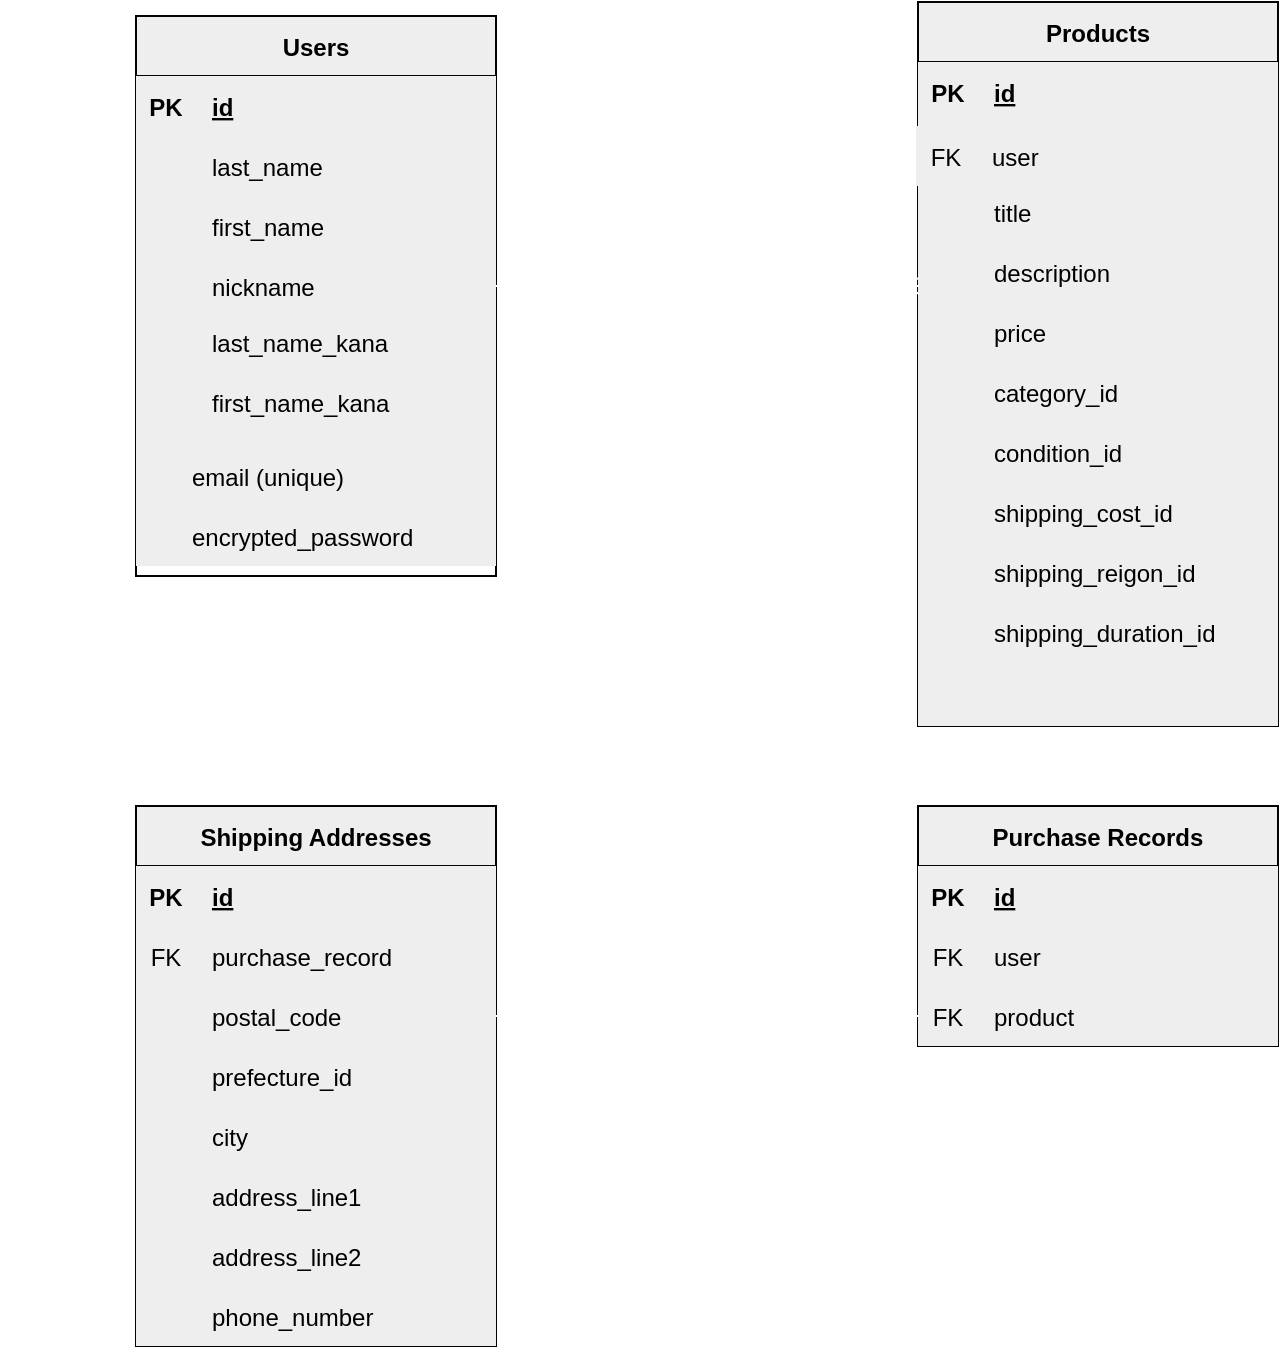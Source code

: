 <mxfile>
    <diagram id="kZpBhg-hhBpzL4kEVXq7" name="ページ1">
        <mxGraphModel dx="962" dy="633" grid="1" gridSize="10" guides="1" tooltips="1" connect="1" arrows="1" fold="1" page="1" pageScale="1" pageWidth="827" pageHeight="1169" math="0" shadow="0">
            <root>
                <mxCell id="0"/>
                <mxCell id="1" parent="0"/>
                <mxCell id="160" style="edgeStyle=none;html=1;entryX=0;entryY=0;entryDx=0;entryDy=0;startArrow=none;startFill=0;endArrow=ERmany;endFill=0;strokeColor=#FFFFFF;" parent="1" target="99" edge="1">
                    <mxGeometry relative="1" as="geometry">
                        <mxPoint x="290" y="300" as="sourcePoint"/>
                    </mxGeometry>
                </mxCell>
                <mxCell id="6" value="Users" style="shape=table;startSize=30;container=1;collapsible=1;childLayout=tableLayout;fixedRows=1;rowLines=0;fontStyle=1;align=center;resizeLast=1;strokeColor=#030303;fillColor=#eeeeee;fontColor=#000000;" parent="1" vertex="1">
                    <mxGeometry x="110" y="85" width="180" height="280" as="geometry"/>
                </mxCell>
                <mxCell id="7" value="" style="shape=tableRow;horizontal=0;startSize=0;swimlaneHead=0;swimlaneBody=0;fillColor=#eeeeee;collapsible=0;dropTarget=0;points=[[0,0.5],[1,0.5]];portConstraint=eastwest;top=0;left=0;right=0;bottom=1;strokeColor=#030303;fontColor=#000000;" parent="6" vertex="1">
                    <mxGeometry y="30" width="180" height="30" as="geometry"/>
                </mxCell>
                <mxCell id="8" value="PK" style="shape=partialRectangle;connectable=0;fillColor=#eeeeee;top=0;left=0;bottom=0;right=0;fontStyle=1;overflow=hidden;strokeColor=#030303;fontColor=#000000;" parent="7" vertex="1">
                    <mxGeometry width="30" height="30" as="geometry">
                        <mxRectangle width="30" height="30" as="alternateBounds"/>
                    </mxGeometry>
                </mxCell>
                <mxCell id="9" value="id" style="shape=partialRectangle;connectable=0;fillColor=#eeeeee;top=0;left=0;bottom=0;right=0;align=left;spacingLeft=6;fontStyle=5;overflow=hidden;strokeColor=#030303;fontColor=#000000;" parent="7" vertex="1">
                    <mxGeometry x="30" width="150" height="30" as="geometry">
                        <mxRectangle width="150" height="30" as="alternateBounds"/>
                    </mxGeometry>
                </mxCell>
                <mxCell id="10" value="" style="shape=tableRow;horizontal=0;startSize=0;swimlaneHead=0;swimlaneBody=0;fillColor=#eeeeee;collapsible=0;dropTarget=0;points=[[0,0.5],[1,0.5]];portConstraint=eastwest;top=0;left=0;right=0;bottom=0;strokeColor=#030303;fontColor=#000000;" parent="6" vertex="1">
                    <mxGeometry y="60" width="180" height="30" as="geometry"/>
                </mxCell>
                <mxCell id="11" value="" style="shape=partialRectangle;connectable=0;fillColor=#eeeeee;top=0;left=0;bottom=0;right=0;editable=1;overflow=hidden;strokeColor=#030303;fontColor=#000000;" parent="10" vertex="1">
                    <mxGeometry width="30" height="30" as="geometry">
                        <mxRectangle width="30" height="30" as="alternateBounds"/>
                    </mxGeometry>
                </mxCell>
                <mxCell id="12" value="last_name" style="shape=partialRectangle;connectable=0;fillColor=#eeeeee;top=0;left=0;bottom=0;right=0;align=left;spacingLeft=6;overflow=hidden;strokeColor=#030303;fontColor=#000000;" parent="10" vertex="1">
                    <mxGeometry x="30" width="150" height="30" as="geometry">
                        <mxRectangle width="150" height="30" as="alternateBounds"/>
                    </mxGeometry>
                </mxCell>
                <mxCell id="13" value="" style="shape=tableRow;horizontal=0;startSize=0;swimlaneHead=0;swimlaneBody=0;fillColor=#eeeeee;collapsible=0;dropTarget=0;points=[[0,0.5],[1,0.5]];portConstraint=eastwest;top=0;left=0;right=0;bottom=0;strokeColor=#030303;fontColor=#000000;" parent="6" vertex="1">
                    <mxGeometry y="90" width="180" height="30" as="geometry"/>
                </mxCell>
                <mxCell id="14" value="" style="shape=partialRectangle;connectable=0;fillColor=#eeeeee;top=0;left=0;bottom=0;right=0;editable=1;overflow=hidden;strokeColor=#030303;fontColor=#000000;" parent="13" vertex="1">
                    <mxGeometry width="30" height="30" as="geometry">
                        <mxRectangle width="30" height="30" as="alternateBounds"/>
                    </mxGeometry>
                </mxCell>
                <mxCell id="15" value="first_name" style="shape=partialRectangle;connectable=0;fillColor=#eeeeee;top=0;left=0;bottom=0;right=0;align=left;spacingLeft=6;overflow=hidden;strokeColor=#030303;fontColor=#000000;" parent="13" vertex="1">
                    <mxGeometry x="30" width="150" height="30" as="geometry">
                        <mxRectangle width="150" height="30" as="alternateBounds"/>
                    </mxGeometry>
                </mxCell>
                <mxCell id="16" value="" style="shape=tableRow;horizontal=0;startSize=0;swimlaneHead=0;swimlaneBody=0;fillColor=#eeeeee;collapsible=0;dropTarget=0;points=[[0,0.5],[1,0.5]];portConstraint=eastwest;top=0;left=0;right=0;bottom=0;strokeColor=#030303;fontColor=#000000;" parent="6" vertex="1">
                    <mxGeometry y="120" width="180" height="30" as="geometry"/>
                </mxCell>
                <mxCell id="17" value="" style="shape=partialRectangle;connectable=0;fillColor=#eeeeee;top=0;left=0;bottom=0;right=0;editable=1;overflow=hidden;strokeColor=#030303;fontColor=#000000;" parent="16" vertex="1">
                    <mxGeometry width="30" height="30" as="geometry">
                        <mxRectangle width="30" height="30" as="alternateBounds"/>
                    </mxGeometry>
                </mxCell>
                <mxCell id="18" value="nickname" style="shape=partialRectangle;connectable=0;fillColor=#eeeeee;top=0;left=0;bottom=0;right=0;align=left;spacingLeft=6;overflow=hidden;strokeColor=#030303;fontColor=#000000;" parent="16" vertex="1">
                    <mxGeometry x="30" width="150" height="30" as="geometry">
                        <mxRectangle width="150" height="30" as="alternateBounds"/>
                    </mxGeometry>
                </mxCell>
                <mxCell id="65" style="shape=tableRow;horizontal=0;startSize=0;swimlaneHead=0;swimlaneBody=0;fillColor=#eeeeee;collapsible=0;dropTarget=0;points=[[0,0.5],[1,0.5]];portConstraint=eastwest;top=0;left=0;right=0;bottom=0;strokeColor=#030303;fontColor=#000000;" parent="6" vertex="1">
                    <mxGeometry y="150" width="180" height="35" as="geometry"/>
                </mxCell>
                <mxCell id="66" style="shape=partialRectangle;connectable=0;fillColor=#eeeeee;top=0;left=0;bottom=0;right=0;editable=1;overflow=hidden;strokeColor=#030303;fontColor=#000000;" parent="65" vertex="1">
                    <mxGeometry width="30" height="35" as="geometry">
                        <mxRectangle width="30" height="35" as="alternateBounds"/>
                    </mxGeometry>
                </mxCell>
                <mxCell id="67" style="shape=partialRectangle;connectable=0;fillColor=#eeeeee;top=0;left=0;bottom=0;right=0;align=left;spacingLeft=6;overflow=hidden;strokeColor=#030303;fontColor=#000000;" parent="65" vertex="1">
                    <mxGeometry x="30" width="150" height="35" as="geometry">
                        <mxRectangle width="150" height="35" as="alternateBounds"/>
                    </mxGeometry>
                </mxCell>
                <mxCell id="68" style="shape=tableRow;horizontal=0;startSize=0;swimlaneHead=0;swimlaneBody=0;fillColor=#eeeeee;collapsible=0;dropTarget=0;points=[[0,0.5],[1,0.5]];portConstraint=eastwest;top=0;left=0;right=0;bottom=0;strokeColor=#030303;fontColor=#000000;" parent="6" vertex="1">
                    <mxGeometry y="185" width="180" height="30" as="geometry"/>
                </mxCell>
                <mxCell id="69" style="shape=partialRectangle;connectable=0;fillColor=#eeeeee;top=0;left=0;bottom=0;right=0;editable=1;overflow=hidden;strokeColor=#030303;fontColor=#000000;" parent="68" vertex="1">
                    <mxGeometry width="30" height="30" as="geometry">
                        <mxRectangle width="30" height="30" as="alternateBounds"/>
                    </mxGeometry>
                </mxCell>
                <mxCell id="70" style="shape=partialRectangle;connectable=0;fillColor=#eeeeee;top=0;left=0;bottom=0;right=0;align=left;spacingLeft=6;overflow=hidden;strokeColor=#030303;fontColor=#000000;" parent="68" vertex="1">
                    <mxGeometry x="30" width="150" height="30" as="geometry">
                        <mxRectangle width="150" height="30" as="alternateBounds"/>
                    </mxGeometry>
                </mxCell>
                <mxCell id="161" style="shape=tableRow;horizontal=0;startSize=0;swimlaneHead=0;swimlaneBody=0;fillColor=#eeeeee;collapsible=0;dropTarget=0;points=[[0,0.5],[1,0.5]];portConstraint=eastwest;top=0;left=0;right=0;bottom=0;strokeColor=#030303;fontColor=#000000;" parent="6" vertex="1">
                    <mxGeometry y="215" width="180" height="30" as="geometry"/>
                </mxCell>
                <mxCell id="162" style="shape=partialRectangle;connectable=0;fillColor=#eeeeee;top=0;left=0;bottom=0;right=0;editable=1;overflow=hidden;strokeColor=#030303;fontColor=#000000;" parent="161" vertex="1">
                    <mxGeometry width="30" height="30" as="geometry">
                        <mxRectangle width="30" height="30" as="alternateBounds"/>
                    </mxGeometry>
                </mxCell>
                <mxCell id="163" style="shape=partialRectangle;connectable=0;fillColor=#eeeeee;top=0;left=0;bottom=0;right=0;align=left;spacingLeft=6;overflow=hidden;strokeColor=#030303;fontColor=#000000;" parent="161" vertex="1">
                    <mxGeometry x="30" width="150" height="30" as="geometry">
                        <mxRectangle width="150" height="30" as="alternateBounds"/>
                    </mxGeometry>
                </mxCell>
                <mxCell id="164" style="shape=tableRow;horizontal=0;startSize=0;swimlaneHead=0;swimlaneBody=0;fillColor=#eeeeee;collapsible=0;dropTarget=0;points=[[0,0.5],[1,0.5]];portConstraint=eastwest;top=0;left=0;right=0;bottom=0;strokeColor=#030303;fontColor=#000000;" parent="6" vertex="1">
                    <mxGeometry y="245" width="180" height="30" as="geometry"/>
                </mxCell>
                <mxCell id="165" style="shape=partialRectangle;connectable=0;fillColor=#eeeeee;top=0;left=0;bottom=0;right=0;editable=1;overflow=hidden;strokeColor=#030303;fontColor=#000000;" parent="164" vertex="1">
                    <mxGeometry width="30" height="30" as="geometry">
                        <mxRectangle width="30" height="30" as="alternateBounds"/>
                    </mxGeometry>
                </mxCell>
                <mxCell id="166" style="shape=partialRectangle;connectable=0;fillColor=#eeeeee;top=0;left=0;bottom=0;right=0;align=left;spacingLeft=6;overflow=hidden;strokeColor=#030303;fontColor=#000000;" parent="164" vertex="1">
                    <mxGeometry x="30" width="150" height="30" as="geometry">
                        <mxRectangle width="150" height="30" as="alternateBounds"/>
                    </mxGeometry>
                </mxCell>
                <mxCell id="19" value="Products" style="shape=table;startSize=30;container=1;collapsible=1;childLayout=tableLayout;fixedRows=1;rowLines=0;fontStyle=1;align=center;resizeLast=1;strokeColor=#030303;fillColor=#eeeeee;fontColor=#000000;" parent="1" vertex="1">
                    <mxGeometry x="501" y="78" width="180" height="362" as="geometry"/>
                </mxCell>
                <mxCell id="20" value="" style="shape=tableRow;horizontal=0;startSize=0;swimlaneHead=0;swimlaneBody=0;fillColor=#eeeeee;collapsible=0;dropTarget=0;points=[[0,0.5],[1,0.5]];portConstraint=eastwest;top=0;left=0;right=0;bottom=1;strokeColor=#030303;fontColor=#000000;" parent="19" vertex="1">
                    <mxGeometry y="30" width="180" height="30" as="geometry"/>
                </mxCell>
                <mxCell id="21" value="PK" style="shape=partialRectangle;connectable=0;fillColor=#eeeeee;top=0;left=0;bottom=0;right=0;fontStyle=1;overflow=hidden;strokeColor=#FFFFFF;fontColor=#000000;" parent="20" vertex="1">
                    <mxGeometry width="30" height="30" as="geometry">
                        <mxRectangle width="30" height="30" as="alternateBounds"/>
                    </mxGeometry>
                </mxCell>
                <mxCell id="22" value="id" style="shape=partialRectangle;connectable=0;fillColor=#eeeeee;top=0;left=0;bottom=0;right=0;align=left;spacingLeft=6;fontStyle=5;overflow=hidden;strokeColor=#030303;fontColor=#000000;" parent="20" vertex="1">
                    <mxGeometry x="30" width="150" height="30" as="geometry">
                        <mxRectangle width="150" height="30" as="alternateBounds"/>
                    </mxGeometry>
                </mxCell>
                <mxCell id="23" value="" style="shape=tableRow;horizontal=0;startSize=0;swimlaneHead=0;swimlaneBody=0;fillColor=#eeeeee;collapsible=0;dropTarget=0;points=[[0,0.5],[1,0.5]];portConstraint=eastwest;top=0;left=0;right=0;bottom=0;strokeColor=#030303;fontColor=#000000;" parent="19" vertex="1">
                    <mxGeometry y="60" width="180" height="30" as="geometry"/>
                </mxCell>
                <mxCell id="24" value="" style="shape=partialRectangle;connectable=0;fillColor=#eeeeee;top=0;left=0;bottom=0;right=0;editable=1;overflow=hidden;strokeColor=#FFFFFF;fontColor=#000000;" parent="23" vertex="1">
                    <mxGeometry width="30" height="30" as="geometry">
                        <mxRectangle width="30" height="30" as="alternateBounds"/>
                    </mxGeometry>
                </mxCell>
                <mxCell id="25" value="" style="shape=partialRectangle;connectable=0;fillColor=#eeeeee;top=0;left=0;bottom=0;right=0;align=left;spacingLeft=6;overflow=hidden;strokeColor=#030303;fontColor=#000000;" parent="23" vertex="1">
                    <mxGeometry x="30" width="150" height="30" as="geometry">
                        <mxRectangle width="150" height="30" as="alternateBounds"/>
                    </mxGeometry>
                </mxCell>
                <mxCell id="121" style="shape=tableRow;horizontal=0;startSize=0;swimlaneHead=0;swimlaneBody=0;fillColor=#eeeeee;collapsible=0;dropTarget=0;points=[[0,0.5],[1,0.5]];portConstraint=eastwest;top=0;left=0;right=0;bottom=0;strokeColor=#030303;fontColor=#000000;" parent="19" vertex="1">
                    <mxGeometry y="90" width="180" height="30" as="geometry"/>
                </mxCell>
                <mxCell id="122" value="" style="shape=partialRectangle;connectable=0;fillColor=#eeeeee;top=0;left=0;bottom=0;right=0;editable=1;overflow=hidden;strokeColor=#FFFFFF;fontColor=#000000;" parent="121" vertex="1">
                    <mxGeometry width="30" height="30" as="geometry">
                        <mxRectangle width="30" height="30" as="alternateBounds"/>
                    </mxGeometry>
                </mxCell>
                <mxCell id="123" value="title" style="shape=partialRectangle;connectable=0;fillColor=#eeeeee;top=0;left=0;bottom=0;right=0;align=left;spacingLeft=6;overflow=hidden;strokeColor=#030303;fontColor=#000000;" parent="121" vertex="1">
                    <mxGeometry x="30" width="150" height="30" as="geometry">
                        <mxRectangle width="150" height="30" as="alternateBounds"/>
                    </mxGeometry>
                </mxCell>
                <mxCell id="26" value="" style="shape=tableRow;horizontal=0;startSize=0;swimlaneHead=0;swimlaneBody=0;fillColor=#eeeeee;collapsible=0;dropTarget=0;points=[[0,0.5],[1,0.5]];portConstraint=eastwest;top=0;left=0;right=0;bottom=0;strokeColor=#030303;fontColor=#000000;" parent="19" vertex="1">
                    <mxGeometry y="120" width="180" height="30" as="geometry"/>
                </mxCell>
                <mxCell id="27" value="" style="shape=partialRectangle;connectable=0;fillColor=#eeeeee;top=0;left=0;bottom=0;right=0;editable=1;overflow=hidden;strokeColor=#FFFFFF;fontColor=#000000;" parent="26" vertex="1">
                    <mxGeometry width="30" height="30" as="geometry">
                        <mxRectangle width="30" height="30" as="alternateBounds"/>
                    </mxGeometry>
                </mxCell>
                <mxCell id="28" value="description" style="shape=partialRectangle;connectable=0;fillColor=#eeeeee;top=0;left=0;bottom=0;right=0;align=left;spacingLeft=6;overflow=hidden;strokeColor=#030303;fontColor=#000000;" parent="26" vertex="1">
                    <mxGeometry x="30" width="150" height="30" as="geometry">
                        <mxRectangle width="150" height="30" as="alternateBounds"/>
                    </mxGeometry>
                </mxCell>
                <mxCell id="29" value="" style="shape=tableRow;horizontal=0;startSize=0;swimlaneHead=0;swimlaneBody=0;fillColor=#eeeeee;collapsible=0;dropTarget=0;points=[[0,0.5],[1,0.5]];portConstraint=eastwest;top=0;left=0;right=0;bottom=0;strokeColor=#030303;fontColor=#000000;" parent="19" vertex="1">
                    <mxGeometry y="150" width="180" height="30" as="geometry"/>
                </mxCell>
                <mxCell id="30" value="" style="shape=partialRectangle;connectable=0;fillColor=#eeeeee;top=0;left=0;bottom=0;right=0;editable=1;overflow=hidden;strokeColor=#FFFFFF;fontColor=#000000;" parent="29" vertex="1">
                    <mxGeometry width="30" height="30" as="geometry">
                        <mxRectangle width="30" height="30" as="alternateBounds"/>
                    </mxGeometry>
                </mxCell>
                <mxCell id="31" value="price" style="shape=partialRectangle;connectable=0;fillColor=#eeeeee;top=0;left=0;bottom=0;right=0;align=left;spacingLeft=6;overflow=hidden;strokeColor=#030303;fontColor=#000000;" parent="29" vertex="1">
                    <mxGeometry x="30" width="150" height="30" as="geometry">
                        <mxRectangle width="150" height="30" as="alternateBounds"/>
                    </mxGeometry>
                </mxCell>
                <mxCell id="74" style="shape=tableRow;horizontal=0;startSize=0;swimlaneHead=0;swimlaneBody=0;fillColor=#eeeeee;collapsible=0;dropTarget=0;points=[[0,0.5],[1,0.5]];portConstraint=eastwest;top=0;left=0;right=0;bottom=0;strokeColor=#030303;fontColor=#000000;" parent="19" vertex="1">
                    <mxGeometry y="180" width="180" height="30" as="geometry"/>
                </mxCell>
                <mxCell id="75" style="shape=partialRectangle;connectable=0;fillColor=#eeeeee;top=0;left=0;bottom=0;right=0;editable=1;overflow=hidden;strokeColor=#FFFFFF;fontColor=#000000;" parent="74" vertex="1">
                    <mxGeometry width="30" height="30" as="geometry">
                        <mxRectangle width="30" height="30" as="alternateBounds"/>
                    </mxGeometry>
                </mxCell>
                <mxCell id="76" value="category_id   " style="shape=partialRectangle;connectable=0;fillColor=#eeeeee;top=0;left=0;bottom=0;right=0;align=left;spacingLeft=6;overflow=hidden;strokeColor=#030303;fontColor=#000000;" parent="74" vertex="1">
                    <mxGeometry x="30" width="150" height="30" as="geometry">
                        <mxRectangle width="150" height="30" as="alternateBounds"/>
                    </mxGeometry>
                </mxCell>
                <mxCell id="77" style="shape=tableRow;horizontal=0;startSize=0;swimlaneHead=0;swimlaneBody=0;fillColor=#eeeeee;collapsible=0;dropTarget=0;points=[[0,0.5],[1,0.5]];portConstraint=eastwest;top=0;left=0;right=0;bottom=0;strokeColor=#030303;fontColor=#000000;" parent="19" vertex="1">
                    <mxGeometry y="210" width="180" height="30" as="geometry"/>
                </mxCell>
                <mxCell id="78" style="shape=partialRectangle;connectable=0;fillColor=#eeeeee;top=0;left=0;bottom=0;right=0;editable=1;overflow=hidden;strokeColor=#FFFFFF;fontColor=#000000;" parent="77" vertex="1">
                    <mxGeometry width="30" height="30" as="geometry">
                        <mxRectangle width="30" height="30" as="alternateBounds"/>
                    </mxGeometry>
                </mxCell>
                <mxCell id="79" value="condition_id" style="shape=partialRectangle;connectable=0;fillColor=#eeeeee;top=0;left=0;bottom=0;right=0;align=left;spacingLeft=6;overflow=hidden;strokeColor=#030303;fontColor=#000000;" parent="77" vertex="1">
                    <mxGeometry x="30" width="150" height="30" as="geometry">
                        <mxRectangle width="150" height="30" as="alternateBounds"/>
                    </mxGeometry>
                </mxCell>
                <mxCell id="145" style="shape=tableRow;horizontal=0;startSize=0;swimlaneHead=0;swimlaneBody=0;fillColor=#eeeeee;collapsible=0;dropTarget=0;points=[[0,0.5],[1,0.5]];portConstraint=eastwest;top=0;left=0;right=0;bottom=0;strokeColor=#030303;fontColor=#000000;" parent="19" vertex="1">
                    <mxGeometry y="240" width="180" height="30" as="geometry"/>
                </mxCell>
                <mxCell id="146" style="shape=partialRectangle;connectable=0;fillColor=#eeeeee;top=0;left=0;bottom=0;right=0;editable=1;overflow=hidden;strokeColor=#FFFFFF;fontColor=#000000;" parent="145" vertex="1">
                    <mxGeometry width="30" height="30" as="geometry">
                        <mxRectangle width="30" height="30" as="alternateBounds"/>
                    </mxGeometry>
                </mxCell>
                <mxCell id="147" value="shipping_cost_id" style="shape=partialRectangle;connectable=0;fillColor=#eeeeee;top=0;left=0;bottom=0;right=0;align=left;spacingLeft=6;overflow=hidden;strokeColor=#030303;fontColor=#000000;" parent="145" vertex="1">
                    <mxGeometry x="30" width="150" height="30" as="geometry">
                        <mxRectangle width="150" height="30" as="alternateBounds"/>
                    </mxGeometry>
                </mxCell>
                <mxCell id="142" style="shape=tableRow;horizontal=0;startSize=0;swimlaneHead=0;swimlaneBody=0;fillColor=#eeeeee;collapsible=0;dropTarget=0;points=[[0,0.5],[1,0.5]];portConstraint=eastwest;top=0;left=0;right=0;bottom=0;strokeColor=#030303;fontColor=#000000;" parent="19" vertex="1">
                    <mxGeometry y="270" width="180" height="30" as="geometry"/>
                </mxCell>
                <mxCell id="143" style="shape=partialRectangle;connectable=0;fillColor=#eeeeee;top=0;left=0;bottom=0;right=0;editable=1;overflow=hidden;strokeColor=#FFFFFF;fontColor=#000000;" parent="142" vertex="1">
                    <mxGeometry width="30" height="30" as="geometry">
                        <mxRectangle width="30" height="30" as="alternateBounds"/>
                    </mxGeometry>
                </mxCell>
                <mxCell id="144" value="shipping_reigon_id" style="shape=partialRectangle;connectable=0;fillColor=#eeeeee;top=0;left=0;bottom=0;right=0;align=left;spacingLeft=6;overflow=hidden;strokeColor=#030303;fontColor=#000000;" parent="142" vertex="1">
                    <mxGeometry x="30" width="150" height="30" as="geometry">
                        <mxRectangle width="150" height="30" as="alternateBounds"/>
                    </mxGeometry>
                </mxCell>
                <mxCell id="139" style="shape=tableRow;horizontal=0;startSize=0;swimlaneHead=0;swimlaneBody=0;fillColor=#eeeeee;collapsible=0;dropTarget=0;points=[[0,0.5],[1,0.5]];portConstraint=eastwest;top=0;left=0;right=0;bottom=0;strokeColor=#030303;fontColor=#000000;" parent="19" vertex="1">
                    <mxGeometry y="300" width="180" height="30" as="geometry"/>
                </mxCell>
                <mxCell id="140" style="shape=partialRectangle;connectable=0;fillColor=#eeeeee;top=0;left=0;bottom=0;right=0;editable=1;overflow=hidden;strokeColor=#FFFFFF;fontColor=#000000;" parent="139" vertex="1">
                    <mxGeometry width="30" height="30" as="geometry">
                        <mxRectangle width="30" height="30" as="alternateBounds"/>
                    </mxGeometry>
                </mxCell>
                <mxCell id="141" value="shipping_duration_id" style="shape=partialRectangle;connectable=0;fillColor=#eeeeee;top=0;left=0;bottom=0;right=0;align=left;spacingLeft=6;overflow=hidden;strokeColor=#030303;fontColor=#000000;" parent="139" vertex="1">
                    <mxGeometry x="30" width="150" height="30" as="geometry">
                        <mxRectangle width="150" height="30" as="alternateBounds"/>
                    </mxGeometry>
                </mxCell>
                <mxCell id="127" style="shape=tableRow;horizontal=0;startSize=0;swimlaneHead=0;swimlaneBody=0;fillColor=#eeeeee;collapsible=0;dropTarget=0;points=[[0,0.5],[1,0.5]];portConstraint=eastwest;top=0;left=0;right=0;bottom=0;strokeColor=#030303;fontColor=#000000;" parent="19" vertex="1">
                    <mxGeometry y="330" width="180" height="32" as="geometry"/>
                </mxCell>
                <mxCell id="128" style="shape=partialRectangle;connectable=0;fillColor=#eeeeee;top=0;left=0;bottom=0;right=0;editable=1;overflow=hidden;strokeColor=#FFFFFF;fontColor=#000000;" parent="127" vertex="1">
                    <mxGeometry width="30" height="32" as="geometry">
                        <mxRectangle width="30" height="32" as="alternateBounds"/>
                    </mxGeometry>
                </mxCell>
                <mxCell id="129" value="" style="shape=partialRectangle;connectable=0;fillColor=#eeeeee;top=0;left=0;bottom=0;right=0;align=left;spacingLeft=6;overflow=hidden;strokeColor=#030303;fontColor=#000000;" parent="127" vertex="1">
                    <mxGeometry x="30" width="150" height="32" as="geometry">
                        <mxRectangle width="150" height="32" as="alternateBounds"/>
                    </mxGeometry>
                </mxCell>
                <mxCell id="36" value="Shipping Addresses" style="shape=table;startSize=30;container=1;collapsible=1;childLayout=tableLayout;fixedRows=1;rowLines=0;fontStyle=1;align=center;resizeLast=1;strokeColor=#030303;fillColor=#eeeeee;fontColor=#000000;" parent="1" vertex="1">
                    <mxGeometry x="110" y="480" width="180" height="270" as="geometry"/>
                </mxCell>
                <mxCell id="37" value="" style="shape=tableRow;horizontal=0;startSize=0;swimlaneHead=0;swimlaneBody=0;fillColor=#eeeeee;collapsible=0;dropTarget=0;points=[[0,0.5],[1,0.5]];portConstraint=eastwest;top=0;left=0;right=0;bottom=1;strokeColor=#030303;fontColor=#000000;" parent="36" vertex="1">
                    <mxGeometry y="30" width="180" height="30" as="geometry"/>
                </mxCell>
                <mxCell id="38" value="PK" style="shape=partialRectangle;connectable=0;fillColor=#eeeeee;top=0;left=0;bottom=0;right=0;fontStyle=1;overflow=hidden;strokeColor=#030303;fontColor=#000000;" parent="37" vertex="1">
                    <mxGeometry width="30" height="30" as="geometry">
                        <mxRectangle width="30" height="30" as="alternateBounds"/>
                    </mxGeometry>
                </mxCell>
                <mxCell id="39" value="id" style="shape=partialRectangle;connectable=0;fillColor=#eeeeee;top=0;left=0;bottom=0;right=0;align=left;spacingLeft=6;fontStyle=5;overflow=hidden;strokeColor=#030303;fontColor=#000000;" parent="37" vertex="1">
                    <mxGeometry x="30" width="150" height="30" as="geometry">
                        <mxRectangle width="150" height="30" as="alternateBounds"/>
                    </mxGeometry>
                </mxCell>
                <mxCell id="43" value="" style="shape=tableRow;horizontal=0;startSize=0;swimlaneHead=0;swimlaneBody=0;fillColor=#eeeeee;collapsible=0;dropTarget=0;points=[[0,0.5],[1,0.5]];portConstraint=eastwest;top=0;left=0;right=0;bottom=0;strokeColor=#030303;fontColor=#000000;" parent="36" vertex="1">
                    <mxGeometry y="60" width="180" height="30" as="geometry"/>
                </mxCell>
                <mxCell id="44" value="FK" style="shape=partialRectangle;connectable=0;fillColor=#eeeeee;top=0;left=0;bottom=0;right=0;editable=1;overflow=hidden;strokeColor=#030303;fontColor=#000000;" parent="43" vertex="1">
                    <mxGeometry width="30" height="30" as="geometry">
                        <mxRectangle width="30" height="30" as="alternateBounds"/>
                    </mxGeometry>
                </mxCell>
                <mxCell id="45" value="purchase_record" style="shape=partialRectangle;connectable=0;fillColor=#eeeeee;top=0;left=0;bottom=0;right=0;align=left;spacingLeft=6;overflow=hidden;strokeColor=#030303;fontColor=#000000;" parent="43" vertex="1">
                    <mxGeometry x="30" width="150" height="30" as="geometry">
                        <mxRectangle width="150" height="30" as="alternateBounds"/>
                    </mxGeometry>
                </mxCell>
                <mxCell id="46" value="" style="shape=tableRow;horizontal=0;startSize=0;swimlaneHead=0;swimlaneBody=0;fillColor=#eeeeee;collapsible=0;dropTarget=0;points=[[0,0.5],[1,0.5]];portConstraint=eastwest;top=0;left=0;right=0;bottom=0;strokeColor=#030303;fontColor=#000000;" parent="36" vertex="1">
                    <mxGeometry y="90" width="180" height="30" as="geometry"/>
                </mxCell>
                <mxCell id="47" value="" style="shape=partialRectangle;connectable=0;fillColor=#eeeeee;top=0;left=0;bottom=0;right=0;editable=1;overflow=hidden;strokeColor=#030303;fontColor=#000000;" parent="46" vertex="1">
                    <mxGeometry width="30" height="30" as="geometry">
                        <mxRectangle width="30" height="30" as="alternateBounds"/>
                    </mxGeometry>
                </mxCell>
                <mxCell id="48" value="postal_code   " style="shape=partialRectangle;connectable=0;fillColor=#eeeeee;top=0;left=0;bottom=0;right=0;align=left;spacingLeft=6;overflow=hidden;strokeColor=#030303;fontColor=#000000;" parent="46" vertex="1">
                    <mxGeometry x="30" width="150" height="30" as="geometry">
                        <mxRectangle width="150" height="30" as="alternateBounds"/>
                    </mxGeometry>
                </mxCell>
                <mxCell id="130" style="shape=tableRow;horizontal=0;startSize=0;swimlaneHead=0;swimlaneBody=0;fillColor=#eeeeee;collapsible=0;dropTarget=0;points=[[0,0.5],[1,0.5]];portConstraint=eastwest;top=0;left=0;right=0;bottom=0;strokeColor=#030303;fontColor=#000000;" parent="36" vertex="1">
                    <mxGeometry y="120" width="180" height="30" as="geometry"/>
                </mxCell>
                <mxCell id="131" style="shape=partialRectangle;connectable=0;fillColor=#eeeeee;top=0;left=0;bottom=0;right=0;editable=1;overflow=hidden;strokeColor=#030303;fontColor=#000000;" parent="130" vertex="1">
                    <mxGeometry width="30" height="30" as="geometry">
                        <mxRectangle width="30" height="30" as="alternateBounds"/>
                    </mxGeometry>
                </mxCell>
                <mxCell id="132" value="prefecture_id" style="shape=partialRectangle;connectable=0;fillColor=#eeeeee;top=0;left=0;bottom=0;right=0;align=left;spacingLeft=6;overflow=hidden;strokeColor=#030303;fontColor=#000000;" parent="130" vertex="1">
                    <mxGeometry x="30" width="150" height="30" as="geometry">
                        <mxRectangle width="150" height="30" as="alternateBounds"/>
                    </mxGeometry>
                </mxCell>
                <mxCell id="148" style="shape=tableRow;horizontal=0;startSize=0;swimlaneHead=0;swimlaneBody=0;fillColor=#eeeeee;collapsible=0;dropTarget=0;points=[[0,0.5],[1,0.5]];portConstraint=eastwest;top=0;left=0;right=0;bottom=0;strokeColor=#030303;fontColor=#000000;" parent="36" vertex="1">
                    <mxGeometry y="150" width="180" height="30" as="geometry"/>
                </mxCell>
                <mxCell id="149" style="shape=partialRectangle;connectable=0;fillColor=#eeeeee;top=0;left=0;bottom=0;right=0;editable=1;overflow=hidden;strokeColor=#030303;fontColor=#000000;" parent="148" vertex="1">
                    <mxGeometry width="30" height="30" as="geometry">
                        <mxRectangle width="30" height="30" as="alternateBounds"/>
                    </mxGeometry>
                </mxCell>
                <mxCell id="150" value="city" style="shape=partialRectangle;connectable=0;fillColor=#eeeeee;top=0;left=0;bottom=0;right=0;align=left;spacingLeft=6;overflow=hidden;strokeColor=#030303;fontColor=#000000;" parent="148" vertex="1">
                    <mxGeometry x="30" width="150" height="30" as="geometry">
                        <mxRectangle width="150" height="30" as="alternateBounds"/>
                    </mxGeometry>
                </mxCell>
                <mxCell id="151" style="shape=tableRow;horizontal=0;startSize=0;swimlaneHead=0;swimlaneBody=0;fillColor=#eeeeee;collapsible=0;dropTarget=0;points=[[0,0.5],[1,0.5]];portConstraint=eastwest;top=0;left=0;right=0;bottom=0;strokeColor=#030303;fontColor=#000000;" parent="36" vertex="1">
                    <mxGeometry y="180" width="180" height="30" as="geometry"/>
                </mxCell>
                <mxCell id="152" style="shape=partialRectangle;connectable=0;fillColor=#eeeeee;top=0;left=0;bottom=0;right=0;editable=1;overflow=hidden;strokeColor=#030303;fontColor=#000000;" parent="151" vertex="1">
                    <mxGeometry width="30" height="30" as="geometry">
                        <mxRectangle width="30" height="30" as="alternateBounds"/>
                    </mxGeometry>
                </mxCell>
                <mxCell id="153" value="address_line1" style="shape=partialRectangle;connectable=0;fillColor=#eeeeee;top=0;left=0;bottom=0;right=0;align=left;spacingLeft=6;overflow=hidden;strokeColor=#030303;fontColor=#000000;" parent="151" vertex="1">
                    <mxGeometry x="30" width="150" height="30" as="geometry">
                        <mxRectangle width="150" height="30" as="alternateBounds"/>
                    </mxGeometry>
                </mxCell>
                <mxCell id="154" style="shape=tableRow;horizontal=0;startSize=0;swimlaneHead=0;swimlaneBody=0;fillColor=#eeeeee;collapsible=0;dropTarget=0;points=[[0,0.5],[1,0.5]];portConstraint=eastwest;top=0;left=0;right=0;bottom=0;strokeColor=#030303;fontColor=#000000;" parent="36" vertex="1">
                    <mxGeometry y="210" width="180" height="30" as="geometry"/>
                </mxCell>
                <mxCell id="155" style="shape=partialRectangle;connectable=0;fillColor=#eeeeee;top=0;left=0;bottom=0;right=0;editable=1;overflow=hidden;strokeColor=#030303;fontColor=#000000;" parent="154" vertex="1">
                    <mxGeometry width="30" height="30" as="geometry">
                        <mxRectangle width="30" height="30" as="alternateBounds"/>
                    </mxGeometry>
                </mxCell>
                <mxCell id="156" value="address_line2" style="shape=partialRectangle;connectable=0;fillColor=#eeeeee;top=0;left=0;bottom=0;right=0;align=left;spacingLeft=6;overflow=hidden;strokeColor=#030303;fontColor=#000000;" parent="154" vertex="1">
                    <mxGeometry x="30" width="150" height="30" as="geometry">
                        <mxRectangle width="150" height="30" as="alternateBounds"/>
                    </mxGeometry>
                </mxCell>
                <mxCell id="157" style="shape=tableRow;horizontal=0;startSize=0;swimlaneHead=0;swimlaneBody=0;fillColor=#eeeeee;collapsible=0;dropTarget=0;points=[[0,0.5],[1,0.5]];portConstraint=eastwest;top=0;left=0;right=0;bottom=0;strokeColor=#030303;fontColor=#000000;" parent="36" vertex="1">
                    <mxGeometry y="240" width="180" height="30" as="geometry"/>
                </mxCell>
                <mxCell id="158" style="shape=partialRectangle;connectable=0;fillColor=#eeeeee;top=0;left=0;bottom=0;right=0;editable=1;overflow=hidden;strokeColor=#030303;fontColor=#000000;" parent="157" vertex="1">
                    <mxGeometry width="30" height="30" as="geometry">
                        <mxRectangle width="30" height="30" as="alternateBounds"/>
                    </mxGeometry>
                </mxCell>
                <mxCell id="159" value="phone_number" style="shape=partialRectangle;connectable=0;fillColor=#eeeeee;top=0;left=0;bottom=0;right=0;align=left;spacingLeft=6;overflow=hidden;strokeColor=#030303;fontColor=#000000;" parent="157" vertex="1">
                    <mxGeometry x="30" width="150" height="30" as="geometry">
                        <mxRectangle width="150" height="30" as="alternateBounds"/>
                    </mxGeometry>
                </mxCell>
                <mxCell id="62" value="email (unique)" style="shape=partialRectangle;connectable=0;fillColor=#eeeeee;top=0;left=0;bottom=0;right=0;align=left;spacingLeft=6;overflow=hidden;strokeColor=#030303;fontColor=#000000;" parent="1" vertex="1">
                    <mxGeometry x="130" y="300" width="150" height="30" as="geometry">
                        <mxRectangle width="150" height="30" as="alternateBounds"/>
                    </mxGeometry>
                </mxCell>
                <mxCell id="63" value="encrypted_password" style="shape=partialRectangle;connectable=0;fillColor=#eeeeee;top=0;left=0;bottom=0;right=0;align=left;spacingLeft=6;overflow=hidden;strokeColor=#030303;fontColor=#000000;" parent="1" vertex="1">
                    <mxGeometry x="130" y="330" width="150" height="30" as="geometry">
                        <mxRectangle width="150" height="30" as="alternateBounds"/>
                    </mxGeometry>
                </mxCell>
                <mxCell id="64" style="edgeStyle=none;html=1;fontColor=#000000;strokeColor=#36393d;fillColor=#eeeeee;" parent="1" edge="1">
                    <mxGeometry relative="1" as="geometry">
                        <mxPoint x="50" y="250" as="targetPoint"/>
                        <mxPoint x="50" y="250" as="sourcePoint"/>
                    </mxGeometry>
                </mxCell>
                <mxCell id="136" style="edgeStyle=none;html=1;exitX=0.5;exitY=0;exitDx=0;exitDy=0;entryX=0.503;entryY=1.094;entryDx=0;entryDy=0;entryPerimeter=0;startArrow=ERone;startFill=0;endArrow=none;endFill=0;strokeColor=#FFFFFF;fillColor=#eeeeee;fontColor=#000000;" parent="1" source="99" target="127" edge="1">
                    <mxGeometry relative="1" as="geometry"/>
                </mxCell>
                <mxCell id="99" value="Purchase Records" style="shape=table;startSize=30;container=1;collapsible=1;childLayout=tableLayout;fixedRows=1;rowLines=0;fontStyle=1;align=center;resizeLast=1;strokeColor=#030303;fillColor=#eeeeee;fontColor=#000000;" parent="1" vertex="1">
                    <mxGeometry x="501" y="480" width="180" height="120" as="geometry"/>
                </mxCell>
                <mxCell id="100" value="" style="shape=tableRow;horizontal=0;startSize=0;swimlaneHead=0;swimlaneBody=0;fillColor=#eeeeee;collapsible=0;dropTarget=0;points=[[0,0.5],[1,0.5]];portConstraint=eastwest;top=0;left=0;right=0;bottom=1;strokeColor=#030303;fontColor=#000000;" parent="99" vertex="1">
                    <mxGeometry y="30" width="180" height="30" as="geometry"/>
                </mxCell>
                <mxCell id="101" value="PK" style="shape=partialRectangle;connectable=0;fillColor=#eeeeee;top=0;left=0;bottom=0;right=0;fontStyle=1;overflow=hidden;strokeColor=#FFFFFF;fontColor=#000000;" parent="100" vertex="1">
                    <mxGeometry width="30" height="30" as="geometry">
                        <mxRectangle width="30" height="30" as="alternateBounds"/>
                    </mxGeometry>
                </mxCell>
                <mxCell id="102" value="id" style="shape=partialRectangle;connectable=0;fillColor=#eeeeee;top=0;left=0;bottom=0;right=0;align=left;spacingLeft=6;fontStyle=5;overflow=hidden;strokeColor=#030303;fontColor=#000000;" parent="100" vertex="1">
                    <mxGeometry x="30" width="150" height="30" as="geometry">
                        <mxRectangle width="150" height="30" as="alternateBounds"/>
                    </mxGeometry>
                </mxCell>
                <mxCell id="103" value="" style="shape=tableRow;horizontal=0;startSize=0;swimlaneHead=0;swimlaneBody=0;fillColor=#eeeeee;collapsible=0;dropTarget=0;points=[[0,0.5],[1,0.5]];portConstraint=eastwest;top=0;left=0;right=0;bottom=0;strokeColor=#030303;fontColor=#000000;" parent="99" vertex="1">
                    <mxGeometry y="60" width="180" height="30" as="geometry"/>
                </mxCell>
                <mxCell id="104" value="FK" style="shape=partialRectangle;connectable=0;fillColor=#eeeeee;top=0;left=0;bottom=0;right=0;editable=1;overflow=hidden;strokeColor=#FFFFFF;fontColor=#000000;" parent="103" vertex="1">
                    <mxGeometry width="30" height="30" as="geometry">
                        <mxRectangle width="30" height="30" as="alternateBounds"/>
                    </mxGeometry>
                </mxCell>
                <mxCell id="105" value="user" style="shape=partialRectangle;connectable=0;fillColor=#eeeeee;top=0;left=0;bottom=0;right=0;align=left;spacingLeft=6;overflow=hidden;strokeColor=#030303;fontColor=#000000;" parent="103" vertex="1">
                    <mxGeometry x="30" width="150" height="30" as="geometry">
                        <mxRectangle width="150" height="30" as="alternateBounds"/>
                    </mxGeometry>
                </mxCell>
                <mxCell id="106" value="" style="shape=tableRow;horizontal=0;startSize=0;swimlaneHead=0;swimlaneBody=0;fillColor=#eeeeee;collapsible=0;dropTarget=0;points=[[0,0.5],[1,0.5]];portConstraint=eastwest;top=0;left=0;right=0;bottom=0;strokeColor=#030303;fontColor=#000000;" parent="99" vertex="1">
                    <mxGeometry y="90" width="180" height="30" as="geometry"/>
                </mxCell>
                <mxCell id="107" value="FK" style="shape=partialRectangle;connectable=0;fillColor=#eeeeee;top=0;left=0;bottom=0;right=0;editable=1;overflow=hidden;strokeColor=#FFFFFF;fontColor=#000000;" parent="106" vertex="1">
                    <mxGeometry width="30" height="30" as="geometry">
                        <mxRectangle width="30" height="30" as="alternateBounds"/>
                    </mxGeometry>
                </mxCell>
                <mxCell id="108" value="product" style="shape=partialRectangle;connectable=0;fillColor=#eeeeee;top=0;left=0;bottom=0;right=0;align=left;spacingLeft=6;overflow=hidden;strokeColor=#030303;fontColor=#000000;" parent="106" vertex="1">
                    <mxGeometry x="30" width="150" height="30" as="geometry">
                        <mxRectangle width="150" height="30" as="alternateBounds"/>
                    </mxGeometry>
                </mxCell>
                <mxCell id="124" style="shape=tableRow;horizontal=0;startSize=0;swimlaneHead=0;swimlaneBody=0;fillColor=#eeeeee;collapsible=0;dropTarget=0;points=[[0,0.5],[1,0.5]];portConstraint=eastwest;top=0;left=0;right=0;bottom=0;strokeColor=#030303;fontColor=#000000;" parent="1" vertex="1">
                    <mxGeometry x="500" y="140" width="180" height="30" as="geometry"/>
                </mxCell>
                <mxCell id="125" value="FK" style="shape=partialRectangle;connectable=0;fillColor=#eeeeee;top=0;left=0;bottom=0;right=0;editable=1;overflow=hidden;strokeColor=#FFFFFF;fontColor=#000000;" parent="124" vertex="1">
                    <mxGeometry width="30" height="30" as="geometry">
                        <mxRectangle width="30" height="30" as="alternateBounds"/>
                    </mxGeometry>
                </mxCell>
                <mxCell id="126" value="user" style="shape=partialRectangle;connectable=0;fillColor=#eeeeee;top=0;left=0;bottom=0;right=0;align=left;spacingLeft=6;overflow=hidden;strokeColor=#030303;fontColor=#000000;" parent="124" vertex="1">
                    <mxGeometry x="30" width="150" height="30" as="geometry">
                        <mxRectangle width="150" height="30" as="alternateBounds"/>
                    </mxGeometry>
                </mxCell>
                <mxCell id="133" style="edgeStyle=none;html=1;exitX=1;exitY=0.5;exitDx=0;exitDy=0;entryX=0.003;entryY=0.733;entryDx=0;entryDy=0;entryPerimeter=0;endArrow=ERmany;endFill=0;startArrow=none;startFill=0;strokeColor=#FFFFFF;fillColor=#eeeeee;fontColor=#000000;" parent="1" source="16" target="26" edge="1">
                    <mxGeometry relative="1" as="geometry">
                        <Array as="points">
                            <mxPoint x="400" y="220"/>
                        </Array>
                    </mxGeometry>
                </mxCell>
                <mxCell id="137" style="edgeStyle=none;html=1;exitX=1;exitY=0.5;exitDx=0;exitDy=0;entryX=0;entryY=0.5;entryDx=0;entryDy=0;startArrow=ERone;startFill=0;endArrow=none;endFill=0;strokeColor=#FFFFFF;fillColor=#eeeeee;fontColor=#000000;" parent="1" source="46" target="106" edge="1">
                    <mxGeometry relative="1" as="geometry"/>
                </mxCell>
                <mxCell id="171" value="last_name_kana" style="shape=partialRectangle;connectable=0;fillColor=#eeeeee;top=0;left=0;bottom=0;right=0;align=left;spacingLeft=6;overflow=hidden;strokeColor=#030303;fontColor=#000000;" parent="1" vertex="1">
                    <mxGeometry x="140" y="233" width="150" height="30" as="geometry">
                        <mxRectangle width="150" height="30" as="alternateBounds"/>
                    </mxGeometry>
                </mxCell>
                <mxCell id="172" value="first_name_kana" style="shape=partialRectangle;connectable=0;fillColor=#eeeeee;top=0;left=0;bottom=0;right=0;align=left;spacingLeft=6;overflow=hidden;strokeColor=#030303;fontColor=#000000;" parent="1" vertex="1">
                    <mxGeometry x="140" y="263" width="150" height="30" as="geometry">
                        <mxRectangle width="150" height="30" as="alternateBounds"/>
                    </mxGeometry>
                </mxCell>
            </root>
        </mxGraphModel>
    </diagram>
</mxfile>
